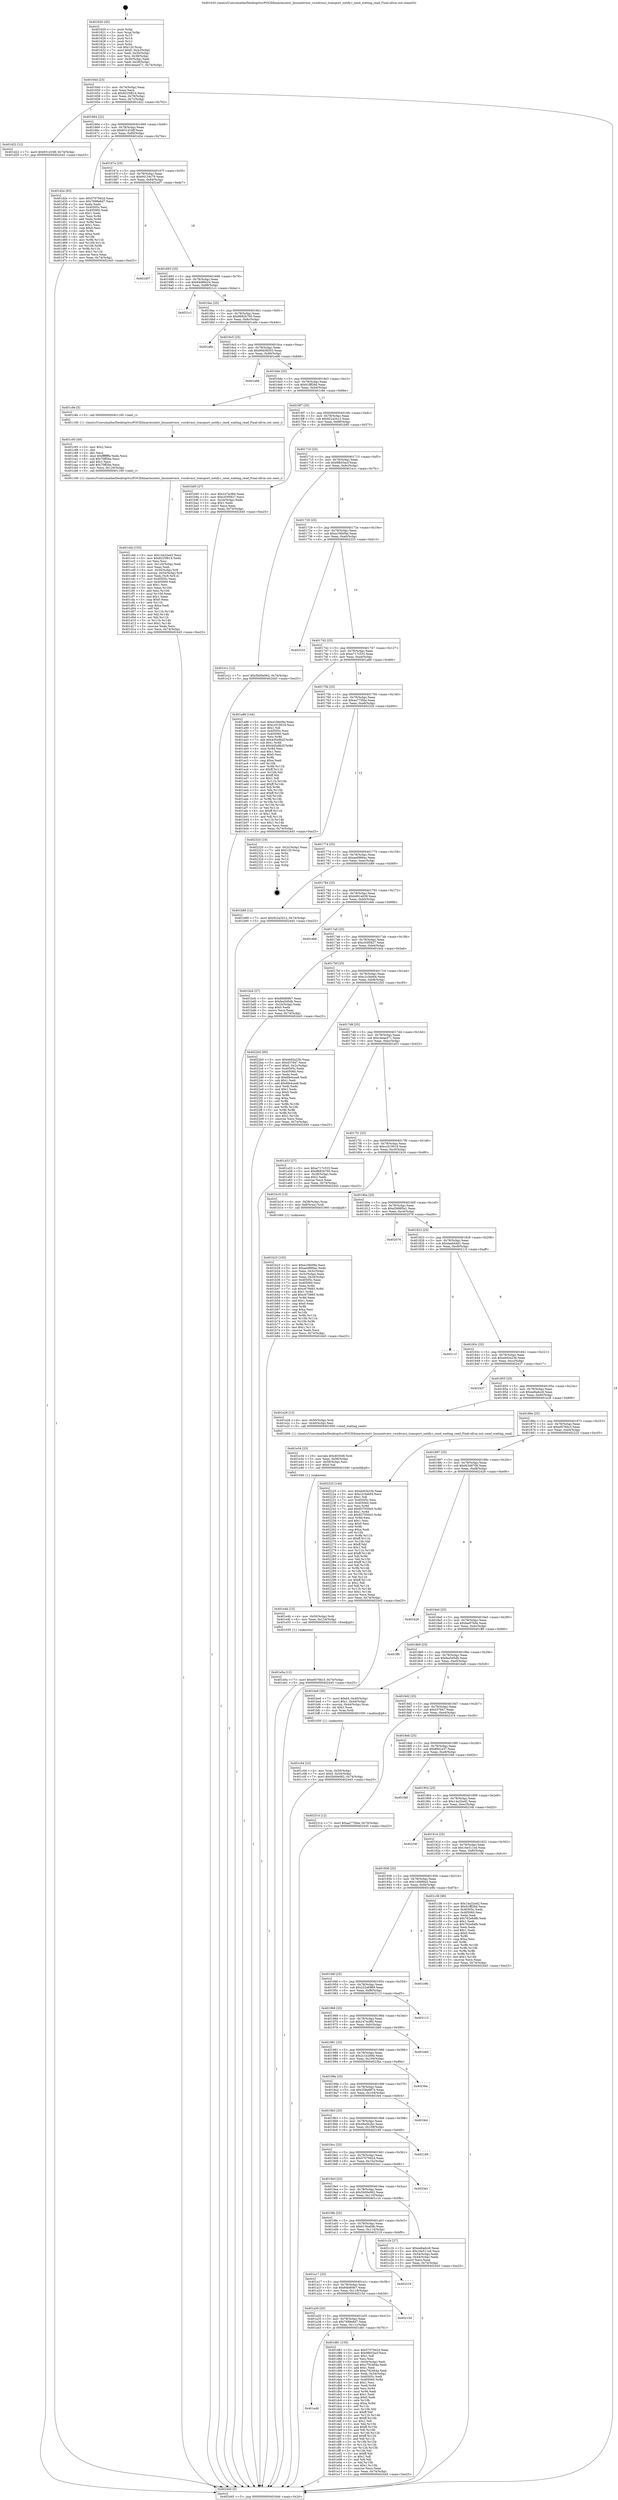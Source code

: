 digraph "0x401620" {
  label = "0x401620 (/mnt/c/Users/mathe/Desktop/tcc/POCII/binaries/extr_linuxnetvmw_vsockvmci_transport_notify.c_send_waiting_read_Final-ollvm.out::main(0))"
  labelloc = "t"
  node[shape=record]

  Entry [label="",width=0.3,height=0.3,shape=circle,fillcolor=black,style=filled]
  "0x40164d" [label="{
     0x40164d [23]\l
     | [instrs]\l
     &nbsp;&nbsp;0x40164d \<+3\>: mov -0x74(%rbp),%eax\l
     &nbsp;&nbsp;0x401650 \<+2\>: mov %eax,%ecx\l
     &nbsp;&nbsp;0x401652 \<+6\>: sub $0x8225f614,%ecx\l
     &nbsp;&nbsp;0x401658 \<+3\>: mov %eax,-0x78(%rbp)\l
     &nbsp;&nbsp;0x40165b \<+3\>: mov %ecx,-0x7c(%rbp)\l
     &nbsp;&nbsp;0x40165e \<+6\>: je 0000000000401d22 \<main+0x702\>\l
  }"]
  "0x401d22" [label="{
     0x401d22 [12]\l
     | [instrs]\l
     &nbsp;&nbsp;0x401d22 \<+7\>: movl $0x831d1fdf,-0x74(%rbp)\l
     &nbsp;&nbsp;0x401d29 \<+5\>: jmp 0000000000402445 \<main+0xe25\>\l
  }"]
  "0x401664" [label="{
     0x401664 [22]\l
     | [instrs]\l
     &nbsp;&nbsp;0x401664 \<+5\>: jmp 0000000000401669 \<main+0x49\>\l
     &nbsp;&nbsp;0x401669 \<+3\>: mov -0x78(%rbp),%eax\l
     &nbsp;&nbsp;0x40166c \<+5\>: sub $0x831d1fdf,%eax\l
     &nbsp;&nbsp;0x401671 \<+3\>: mov %eax,-0x80(%rbp)\l
     &nbsp;&nbsp;0x401674 \<+6\>: je 0000000000401d2e \<main+0x70e\>\l
  }"]
  Exit [label="",width=0.3,height=0.3,shape=circle,fillcolor=black,style=filled,peripheries=2]
  "0x401d2e" [label="{
     0x401d2e [83]\l
     | [instrs]\l
     &nbsp;&nbsp;0x401d2e \<+5\>: mov $0x5707942d,%eax\l
     &nbsp;&nbsp;0x401d33 \<+5\>: mov $0x7698e6d7,%ecx\l
     &nbsp;&nbsp;0x401d38 \<+2\>: xor %edx,%edx\l
     &nbsp;&nbsp;0x401d3a \<+7\>: mov 0x40505c,%esi\l
     &nbsp;&nbsp;0x401d41 \<+7\>: mov 0x405060,%edi\l
     &nbsp;&nbsp;0x401d48 \<+3\>: sub $0x1,%edx\l
     &nbsp;&nbsp;0x401d4b \<+3\>: mov %esi,%r8d\l
     &nbsp;&nbsp;0x401d4e \<+3\>: add %edx,%r8d\l
     &nbsp;&nbsp;0x401d51 \<+4\>: imul %r8d,%esi\l
     &nbsp;&nbsp;0x401d55 \<+3\>: and $0x1,%esi\l
     &nbsp;&nbsp;0x401d58 \<+3\>: cmp $0x0,%esi\l
     &nbsp;&nbsp;0x401d5b \<+4\>: sete %r9b\l
     &nbsp;&nbsp;0x401d5f \<+3\>: cmp $0xa,%edi\l
     &nbsp;&nbsp;0x401d62 \<+4\>: setl %r10b\l
     &nbsp;&nbsp;0x401d66 \<+3\>: mov %r9b,%r11b\l
     &nbsp;&nbsp;0x401d69 \<+3\>: and %r10b,%r11b\l
     &nbsp;&nbsp;0x401d6c \<+3\>: xor %r10b,%r9b\l
     &nbsp;&nbsp;0x401d6f \<+3\>: or %r9b,%r11b\l
     &nbsp;&nbsp;0x401d72 \<+4\>: test $0x1,%r11b\l
     &nbsp;&nbsp;0x401d76 \<+3\>: cmovne %ecx,%eax\l
     &nbsp;&nbsp;0x401d79 \<+3\>: mov %eax,-0x74(%rbp)\l
     &nbsp;&nbsp;0x401d7c \<+5\>: jmp 0000000000402445 \<main+0xe25\>\l
  }"]
  "0x40167a" [label="{
     0x40167a [25]\l
     | [instrs]\l
     &nbsp;&nbsp;0x40167a \<+5\>: jmp 000000000040167f \<main+0x5f\>\l
     &nbsp;&nbsp;0x40167f \<+3\>: mov -0x78(%rbp),%eax\l
     &nbsp;&nbsp;0x401682 \<+5\>: sub $0x84134c79,%eax\l
     &nbsp;&nbsp;0x401687 \<+6\>: mov %eax,-0x84(%rbp)\l
     &nbsp;&nbsp;0x40168d \<+6\>: je 0000000000402407 \<main+0xde7\>\l
  }"]
  "0x401e5a" [label="{
     0x401e5a [12]\l
     | [instrs]\l
     &nbsp;&nbsp;0x401e5a \<+7\>: movl $0xef476bc3,-0x74(%rbp)\l
     &nbsp;&nbsp;0x401e61 \<+5\>: jmp 0000000000402445 \<main+0xe25\>\l
  }"]
  "0x402407" [label="{
     0x402407\l
  }", style=dashed]
  "0x401693" [label="{
     0x401693 [25]\l
     | [instrs]\l
     &nbsp;&nbsp;0x401693 \<+5\>: jmp 0000000000401698 \<main+0x78\>\l
     &nbsp;&nbsp;0x401698 \<+3\>: mov -0x78(%rbp),%eax\l
     &nbsp;&nbsp;0x40169b \<+5\>: sub $0x84d89e24,%eax\l
     &nbsp;&nbsp;0x4016a0 \<+6\>: mov %eax,-0x88(%rbp)\l
     &nbsp;&nbsp;0x4016a6 \<+6\>: je 00000000004021c1 \<main+0xba1\>\l
  }"]
  "0x401e4b" [label="{
     0x401e4b [15]\l
     | [instrs]\l
     &nbsp;&nbsp;0x401e4b \<+4\>: mov -0x50(%rbp),%rdi\l
     &nbsp;&nbsp;0x401e4f \<+6\>: mov %eax,-0x124(%rbp)\l
     &nbsp;&nbsp;0x401e55 \<+5\>: call 0000000000401030 \<free@plt\>\l
     | [calls]\l
     &nbsp;&nbsp;0x401030 \{1\} (unknown)\l
  }"]
  "0x4021c1" [label="{
     0x4021c1\l
  }", style=dashed]
  "0x4016ac" [label="{
     0x4016ac [25]\l
     | [instrs]\l
     &nbsp;&nbsp;0x4016ac \<+5\>: jmp 00000000004016b1 \<main+0x91\>\l
     &nbsp;&nbsp;0x4016b1 \<+3\>: mov -0x78(%rbp),%eax\l
     &nbsp;&nbsp;0x4016b4 \<+5\>: sub $0x8682b760,%eax\l
     &nbsp;&nbsp;0x4016b9 \<+6\>: mov %eax,-0x8c(%rbp)\l
     &nbsp;&nbsp;0x4016bf \<+6\>: je 0000000000401a6e \<main+0x44e\>\l
  }"]
  "0x401e34" [label="{
     0x401e34 [23]\l
     | [instrs]\l
     &nbsp;&nbsp;0x401e34 \<+10\>: movabs $0x4030d6,%rdi\l
     &nbsp;&nbsp;0x401e3e \<+3\>: mov %eax,-0x58(%rbp)\l
     &nbsp;&nbsp;0x401e41 \<+3\>: mov -0x58(%rbp),%esi\l
     &nbsp;&nbsp;0x401e44 \<+2\>: mov $0x0,%al\l
     &nbsp;&nbsp;0x401e46 \<+5\>: call 0000000000401040 \<printf@plt\>\l
     | [calls]\l
     &nbsp;&nbsp;0x401040 \{1\} (unknown)\l
  }"]
  "0x401a6e" [label="{
     0x401a6e\l
  }", style=dashed]
  "0x4016c5" [label="{
     0x4016c5 [25]\l
     | [instrs]\l
     &nbsp;&nbsp;0x4016c5 \<+5\>: jmp 00000000004016ca \<main+0xaa\>\l
     &nbsp;&nbsp;0x4016ca \<+3\>: mov -0x78(%rbp),%eax\l
     &nbsp;&nbsp;0x4016cd \<+5\>: sub $0x90d38503,%eax\l
     &nbsp;&nbsp;0x4016d2 \<+6\>: mov %eax,-0x90(%rbp)\l
     &nbsp;&nbsp;0x4016d8 \<+6\>: je 0000000000401e66 \<main+0x846\>\l
  }"]
  "0x401a49" [label="{
     0x401a49\l
  }", style=dashed]
  "0x401e66" [label="{
     0x401e66\l
  }", style=dashed]
  "0x4016de" [label="{
     0x4016de [25]\l
     | [instrs]\l
     &nbsp;&nbsp;0x4016de \<+5\>: jmp 00000000004016e3 \<main+0xc3\>\l
     &nbsp;&nbsp;0x4016e3 \<+3\>: mov -0x78(%rbp),%eax\l
     &nbsp;&nbsp;0x4016e6 \<+5\>: sub $0x91fff28d,%eax\l
     &nbsp;&nbsp;0x4016eb \<+6\>: mov %eax,-0x94(%rbp)\l
     &nbsp;&nbsp;0x4016f1 \<+6\>: je 0000000000401c8e \<main+0x66e\>\l
  }"]
  "0x401d81" [label="{
     0x401d81 [155]\l
     | [instrs]\l
     &nbsp;&nbsp;0x401d81 \<+5\>: mov $0x5707942d,%eax\l
     &nbsp;&nbsp;0x401d86 \<+5\>: mov $0x9fb03acf,%ecx\l
     &nbsp;&nbsp;0x401d8b \<+2\>: mov $0x1,%dl\l
     &nbsp;&nbsp;0x401d8d \<+2\>: xor %esi,%esi\l
     &nbsp;&nbsp;0x401d8f \<+3\>: mov -0x54(%rbp),%edi\l
     &nbsp;&nbsp;0x401d92 \<+6\>: sub $0xc792464a,%edi\l
     &nbsp;&nbsp;0x401d98 \<+3\>: add $0x1,%edi\l
     &nbsp;&nbsp;0x401d9b \<+6\>: add $0xc792464a,%edi\l
     &nbsp;&nbsp;0x401da1 \<+3\>: mov %edi,-0x54(%rbp)\l
     &nbsp;&nbsp;0x401da4 \<+7\>: mov 0x40505c,%edi\l
     &nbsp;&nbsp;0x401dab \<+8\>: mov 0x405060,%r8d\l
     &nbsp;&nbsp;0x401db3 \<+3\>: sub $0x1,%esi\l
     &nbsp;&nbsp;0x401db6 \<+3\>: mov %edi,%r9d\l
     &nbsp;&nbsp;0x401db9 \<+3\>: add %esi,%r9d\l
     &nbsp;&nbsp;0x401dbc \<+4\>: imul %r9d,%edi\l
     &nbsp;&nbsp;0x401dc0 \<+3\>: and $0x1,%edi\l
     &nbsp;&nbsp;0x401dc3 \<+3\>: cmp $0x0,%edi\l
     &nbsp;&nbsp;0x401dc6 \<+4\>: sete %r10b\l
     &nbsp;&nbsp;0x401dca \<+4\>: cmp $0xa,%r8d\l
     &nbsp;&nbsp;0x401dce \<+4\>: setl %r11b\l
     &nbsp;&nbsp;0x401dd2 \<+3\>: mov %r10b,%bl\l
     &nbsp;&nbsp;0x401dd5 \<+3\>: xor $0xff,%bl\l
     &nbsp;&nbsp;0x401dd8 \<+3\>: mov %r11b,%r14b\l
     &nbsp;&nbsp;0x401ddb \<+4\>: xor $0xff,%r14b\l
     &nbsp;&nbsp;0x401ddf \<+3\>: xor $0x1,%dl\l
     &nbsp;&nbsp;0x401de2 \<+3\>: mov %bl,%r15b\l
     &nbsp;&nbsp;0x401de5 \<+4\>: and $0xff,%r15b\l
     &nbsp;&nbsp;0x401de9 \<+3\>: and %dl,%r10b\l
     &nbsp;&nbsp;0x401dec \<+3\>: mov %r14b,%r12b\l
     &nbsp;&nbsp;0x401def \<+4\>: and $0xff,%r12b\l
     &nbsp;&nbsp;0x401df3 \<+3\>: and %dl,%r11b\l
     &nbsp;&nbsp;0x401df6 \<+3\>: or %r10b,%r15b\l
     &nbsp;&nbsp;0x401df9 \<+3\>: or %r11b,%r12b\l
     &nbsp;&nbsp;0x401dfc \<+3\>: xor %r12b,%r15b\l
     &nbsp;&nbsp;0x401dff \<+3\>: or %r14b,%bl\l
     &nbsp;&nbsp;0x401e02 \<+3\>: xor $0xff,%bl\l
     &nbsp;&nbsp;0x401e05 \<+3\>: or $0x1,%dl\l
     &nbsp;&nbsp;0x401e08 \<+2\>: and %dl,%bl\l
     &nbsp;&nbsp;0x401e0a \<+3\>: or %bl,%r15b\l
     &nbsp;&nbsp;0x401e0d \<+4\>: test $0x1,%r15b\l
     &nbsp;&nbsp;0x401e11 \<+3\>: cmovne %ecx,%eax\l
     &nbsp;&nbsp;0x401e14 \<+3\>: mov %eax,-0x74(%rbp)\l
     &nbsp;&nbsp;0x401e17 \<+5\>: jmp 0000000000402445 \<main+0xe25\>\l
  }"]
  "0x401c8e" [label="{
     0x401c8e [5]\l
     | [instrs]\l
     &nbsp;&nbsp;0x401c8e \<+5\>: call 0000000000401160 \<next_i\>\l
     | [calls]\l
     &nbsp;&nbsp;0x401160 \{1\} (/mnt/c/Users/mathe/Desktop/tcc/POCII/binaries/extr_linuxnetvmw_vsockvmci_transport_notify.c_send_waiting_read_Final-ollvm.out::next_i)\l
  }"]
  "0x4016f7" [label="{
     0x4016f7 [25]\l
     | [instrs]\l
     &nbsp;&nbsp;0x4016f7 \<+5\>: jmp 00000000004016fc \<main+0xdc\>\l
     &nbsp;&nbsp;0x4016fc \<+3\>: mov -0x78(%rbp),%eax\l
     &nbsp;&nbsp;0x4016ff \<+5\>: sub $0x922a3412,%eax\l
     &nbsp;&nbsp;0x401704 \<+6\>: mov %eax,-0x98(%rbp)\l
     &nbsp;&nbsp;0x40170a \<+6\>: je 0000000000401b95 \<main+0x575\>\l
  }"]
  "0x401a30" [label="{
     0x401a30 [25]\l
     | [instrs]\l
     &nbsp;&nbsp;0x401a30 \<+5\>: jmp 0000000000401a35 \<main+0x415\>\l
     &nbsp;&nbsp;0x401a35 \<+3\>: mov -0x78(%rbp),%eax\l
     &nbsp;&nbsp;0x401a38 \<+5\>: sub $0x7698e6d7,%eax\l
     &nbsp;&nbsp;0x401a3d \<+6\>: mov %eax,-0x11c(%rbp)\l
     &nbsp;&nbsp;0x401a43 \<+6\>: je 0000000000401d81 \<main+0x761\>\l
  }"]
  "0x401b95" [label="{
     0x401b95 [27]\l
     | [instrs]\l
     &nbsp;&nbsp;0x401b95 \<+5\>: mov $0x247ecf60,%eax\l
     &nbsp;&nbsp;0x401b9a \<+5\>: mov $0xc03f5827,%ecx\l
     &nbsp;&nbsp;0x401b9f \<+3\>: mov -0x24(%rbp),%edx\l
     &nbsp;&nbsp;0x401ba2 \<+3\>: cmp $0x1,%edx\l
     &nbsp;&nbsp;0x401ba5 \<+3\>: cmovl %ecx,%eax\l
     &nbsp;&nbsp;0x401ba8 \<+3\>: mov %eax,-0x74(%rbp)\l
     &nbsp;&nbsp;0x401bab \<+5\>: jmp 0000000000402445 \<main+0xe25\>\l
  }"]
  "0x401710" [label="{
     0x401710 [25]\l
     | [instrs]\l
     &nbsp;&nbsp;0x401710 \<+5\>: jmp 0000000000401715 \<main+0xf5\>\l
     &nbsp;&nbsp;0x401715 \<+3\>: mov -0x78(%rbp),%eax\l
     &nbsp;&nbsp;0x401718 \<+5\>: sub $0x9fb03acf,%eax\l
     &nbsp;&nbsp;0x40171d \<+6\>: mov %eax,-0x9c(%rbp)\l
     &nbsp;&nbsp;0x401723 \<+6\>: je 0000000000401e1c \<main+0x7fc\>\l
  }"]
  "0x40215d" [label="{
     0x40215d\l
  }", style=dashed]
  "0x401e1c" [label="{
     0x401e1c [12]\l
     | [instrs]\l
     &nbsp;&nbsp;0x401e1c \<+7\>: movl $0x5b00e062,-0x74(%rbp)\l
     &nbsp;&nbsp;0x401e23 \<+5\>: jmp 0000000000402445 \<main+0xe25\>\l
  }"]
  "0x401729" [label="{
     0x401729 [25]\l
     | [instrs]\l
     &nbsp;&nbsp;0x401729 \<+5\>: jmp 000000000040172e \<main+0x10e\>\l
     &nbsp;&nbsp;0x40172e \<+3\>: mov -0x78(%rbp),%eax\l
     &nbsp;&nbsp;0x401731 \<+5\>: sub $0xa1f4b09a,%eax\l
     &nbsp;&nbsp;0x401736 \<+6\>: mov %eax,-0xa0(%rbp)\l
     &nbsp;&nbsp;0x40173c \<+6\>: je 0000000000402333 \<main+0xd13\>\l
  }"]
  "0x401a17" [label="{
     0x401a17 [25]\l
     | [instrs]\l
     &nbsp;&nbsp;0x401a17 \<+5\>: jmp 0000000000401a1c \<main+0x3fc\>\l
     &nbsp;&nbsp;0x401a1c \<+3\>: mov -0x78(%rbp),%eax\l
     &nbsp;&nbsp;0x401a1f \<+5\>: sub $0x66b80fe7,%eax\l
     &nbsp;&nbsp;0x401a24 \<+6\>: mov %eax,-0x118(%rbp)\l
     &nbsp;&nbsp;0x401a2a \<+6\>: je 000000000040215d \<main+0xb3d\>\l
  }"]
  "0x402333" [label="{
     0x402333\l
  }", style=dashed]
  "0x401742" [label="{
     0x401742 [25]\l
     | [instrs]\l
     &nbsp;&nbsp;0x401742 \<+5\>: jmp 0000000000401747 \<main+0x127\>\l
     &nbsp;&nbsp;0x401747 \<+3\>: mov -0x78(%rbp),%eax\l
     &nbsp;&nbsp;0x40174a \<+5\>: sub $0xa717c533,%eax\l
     &nbsp;&nbsp;0x40174f \<+6\>: mov %eax,-0xa4(%rbp)\l
     &nbsp;&nbsp;0x401755 \<+6\>: je 0000000000401a86 \<main+0x466\>\l
  }"]
  "0x402219" [label="{
     0x402219\l
  }", style=dashed]
  "0x401a86" [label="{
     0x401a86 [144]\l
     | [instrs]\l
     &nbsp;&nbsp;0x401a86 \<+5\>: mov $0xa1f4b09a,%eax\l
     &nbsp;&nbsp;0x401a8b \<+5\>: mov $0xcc019019,%ecx\l
     &nbsp;&nbsp;0x401a90 \<+2\>: mov $0x1,%dl\l
     &nbsp;&nbsp;0x401a92 \<+7\>: mov 0x40505c,%esi\l
     &nbsp;&nbsp;0x401a99 \<+7\>: mov 0x405060,%edi\l
     &nbsp;&nbsp;0x401aa0 \<+3\>: mov %esi,%r8d\l
     &nbsp;&nbsp;0x401aa3 \<+7\>: add $0x4d5a9b2f,%r8d\l
     &nbsp;&nbsp;0x401aaa \<+4\>: sub $0x1,%r8d\l
     &nbsp;&nbsp;0x401aae \<+7\>: sub $0x4d5a9b2f,%r8d\l
     &nbsp;&nbsp;0x401ab5 \<+4\>: imul %r8d,%esi\l
     &nbsp;&nbsp;0x401ab9 \<+3\>: and $0x1,%esi\l
     &nbsp;&nbsp;0x401abc \<+3\>: cmp $0x0,%esi\l
     &nbsp;&nbsp;0x401abf \<+4\>: sete %r9b\l
     &nbsp;&nbsp;0x401ac3 \<+3\>: cmp $0xa,%edi\l
     &nbsp;&nbsp;0x401ac6 \<+4\>: setl %r10b\l
     &nbsp;&nbsp;0x401aca \<+3\>: mov %r9b,%r11b\l
     &nbsp;&nbsp;0x401acd \<+4\>: xor $0xff,%r11b\l
     &nbsp;&nbsp;0x401ad1 \<+3\>: mov %r10b,%bl\l
     &nbsp;&nbsp;0x401ad4 \<+3\>: xor $0xff,%bl\l
     &nbsp;&nbsp;0x401ad7 \<+3\>: xor $0x1,%dl\l
     &nbsp;&nbsp;0x401ada \<+3\>: mov %r11b,%r14b\l
     &nbsp;&nbsp;0x401add \<+4\>: and $0xff,%r14b\l
     &nbsp;&nbsp;0x401ae1 \<+3\>: and %dl,%r9b\l
     &nbsp;&nbsp;0x401ae4 \<+3\>: mov %bl,%r15b\l
     &nbsp;&nbsp;0x401ae7 \<+4\>: and $0xff,%r15b\l
     &nbsp;&nbsp;0x401aeb \<+3\>: and %dl,%r10b\l
     &nbsp;&nbsp;0x401aee \<+3\>: or %r9b,%r14b\l
     &nbsp;&nbsp;0x401af1 \<+3\>: or %r10b,%r15b\l
     &nbsp;&nbsp;0x401af4 \<+3\>: xor %r15b,%r14b\l
     &nbsp;&nbsp;0x401af7 \<+3\>: or %bl,%r11b\l
     &nbsp;&nbsp;0x401afa \<+4\>: xor $0xff,%r11b\l
     &nbsp;&nbsp;0x401afe \<+3\>: or $0x1,%dl\l
     &nbsp;&nbsp;0x401b01 \<+3\>: and %dl,%r11b\l
     &nbsp;&nbsp;0x401b04 \<+3\>: or %r11b,%r14b\l
     &nbsp;&nbsp;0x401b07 \<+4\>: test $0x1,%r14b\l
     &nbsp;&nbsp;0x401b0b \<+3\>: cmovne %ecx,%eax\l
     &nbsp;&nbsp;0x401b0e \<+3\>: mov %eax,-0x74(%rbp)\l
     &nbsp;&nbsp;0x401b11 \<+5\>: jmp 0000000000402445 \<main+0xe25\>\l
  }"]
  "0x40175b" [label="{
     0x40175b [25]\l
     | [instrs]\l
     &nbsp;&nbsp;0x40175b \<+5\>: jmp 0000000000401760 \<main+0x140\>\l
     &nbsp;&nbsp;0x401760 \<+3\>: mov -0x78(%rbp),%eax\l
     &nbsp;&nbsp;0x401763 \<+5\>: sub $0xaa775fda,%eax\l
     &nbsp;&nbsp;0x401768 \<+6\>: mov %eax,-0xa8(%rbp)\l
     &nbsp;&nbsp;0x40176e \<+6\>: je 0000000000402320 \<main+0xd00\>\l
  }"]
  "0x401cbb" [label="{
     0x401cbb [103]\l
     | [instrs]\l
     &nbsp;&nbsp;0x401cbb \<+5\>: mov $0x14a32ed2,%ecx\l
     &nbsp;&nbsp;0x401cc0 \<+5\>: mov $0x8225f614,%edx\l
     &nbsp;&nbsp;0x401cc5 \<+2\>: xor %esi,%esi\l
     &nbsp;&nbsp;0x401cc7 \<+6\>: mov -0x120(%rbp),%edi\l
     &nbsp;&nbsp;0x401ccd \<+3\>: imul %eax,%edi\l
     &nbsp;&nbsp;0x401cd0 \<+4\>: mov -0x50(%rbp),%r8\l
     &nbsp;&nbsp;0x401cd4 \<+4\>: movslq -0x54(%rbp),%r9\l
     &nbsp;&nbsp;0x401cd8 \<+4\>: mov %edi,(%r8,%r9,4)\l
     &nbsp;&nbsp;0x401cdc \<+7\>: mov 0x40505c,%eax\l
     &nbsp;&nbsp;0x401ce3 \<+7\>: mov 0x405060,%edi\l
     &nbsp;&nbsp;0x401cea \<+3\>: sub $0x1,%esi\l
     &nbsp;&nbsp;0x401ced \<+3\>: mov %eax,%r10d\l
     &nbsp;&nbsp;0x401cf0 \<+3\>: add %esi,%r10d\l
     &nbsp;&nbsp;0x401cf3 \<+4\>: imul %r10d,%eax\l
     &nbsp;&nbsp;0x401cf7 \<+3\>: and $0x1,%eax\l
     &nbsp;&nbsp;0x401cfa \<+3\>: cmp $0x0,%eax\l
     &nbsp;&nbsp;0x401cfd \<+4\>: sete %r11b\l
     &nbsp;&nbsp;0x401d01 \<+3\>: cmp $0xa,%edi\l
     &nbsp;&nbsp;0x401d04 \<+3\>: setl %bl\l
     &nbsp;&nbsp;0x401d07 \<+3\>: mov %r11b,%r14b\l
     &nbsp;&nbsp;0x401d0a \<+3\>: and %bl,%r14b\l
     &nbsp;&nbsp;0x401d0d \<+3\>: xor %bl,%r11b\l
     &nbsp;&nbsp;0x401d10 \<+3\>: or %r11b,%r14b\l
     &nbsp;&nbsp;0x401d13 \<+4\>: test $0x1,%r14b\l
     &nbsp;&nbsp;0x401d17 \<+3\>: cmovne %edx,%ecx\l
     &nbsp;&nbsp;0x401d1a \<+3\>: mov %ecx,-0x74(%rbp)\l
     &nbsp;&nbsp;0x401d1d \<+5\>: jmp 0000000000402445 \<main+0xe25\>\l
  }"]
  "0x402320" [label="{
     0x402320 [19]\l
     | [instrs]\l
     &nbsp;&nbsp;0x402320 \<+3\>: mov -0x2c(%rbp),%eax\l
     &nbsp;&nbsp;0x402323 \<+7\>: add $0x120,%rsp\l
     &nbsp;&nbsp;0x40232a \<+1\>: pop %rbx\l
     &nbsp;&nbsp;0x40232b \<+2\>: pop %r12\l
     &nbsp;&nbsp;0x40232d \<+2\>: pop %r14\l
     &nbsp;&nbsp;0x40232f \<+2\>: pop %r15\l
     &nbsp;&nbsp;0x402331 \<+1\>: pop %rbp\l
     &nbsp;&nbsp;0x402332 \<+1\>: ret\l
  }"]
  "0x401774" [label="{
     0x401774 [25]\l
     | [instrs]\l
     &nbsp;&nbsp;0x401774 \<+5\>: jmp 0000000000401779 \<main+0x159\>\l
     &nbsp;&nbsp;0x401779 \<+3\>: mov -0x78(%rbp),%eax\l
     &nbsp;&nbsp;0x40177c \<+5\>: sub $0xaed966ac,%eax\l
     &nbsp;&nbsp;0x401781 \<+6\>: mov %eax,-0xac(%rbp)\l
     &nbsp;&nbsp;0x401787 \<+6\>: je 0000000000401b89 \<main+0x569\>\l
  }"]
  "0x401c93" [label="{
     0x401c93 [40]\l
     | [instrs]\l
     &nbsp;&nbsp;0x401c93 \<+5\>: mov $0x2,%ecx\l
     &nbsp;&nbsp;0x401c98 \<+1\>: cltd\l
     &nbsp;&nbsp;0x401c99 \<+2\>: idiv %ecx\l
     &nbsp;&nbsp;0x401c9b \<+6\>: imul $0xfffffffe,%edx,%ecx\l
     &nbsp;&nbsp;0x401ca1 \<+6\>: sub $0x70ff2be,%ecx\l
     &nbsp;&nbsp;0x401ca7 \<+3\>: add $0x1,%ecx\l
     &nbsp;&nbsp;0x401caa \<+6\>: add $0x70ff2be,%ecx\l
     &nbsp;&nbsp;0x401cb0 \<+6\>: mov %ecx,-0x120(%rbp)\l
     &nbsp;&nbsp;0x401cb6 \<+5\>: call 0000000000401160 \<next_i\>\l
     | [calls]\l
     &nbsp;&nbsp;0x401160 \{1\} (/mnt/c/Users/mathe/Desktop/tcc/POCII/binaries/extr_linuxnetvmw_vsockvmci_transport_notify.c_send_waiting_read_Final-ollvm.out::next_i)\l
  }"]
  "0x401b89" [label="{
     0x401b89 [12]\l
     | [instrs]\l
     &nbsp;&nbsp;0x401b89 \<+7\>: movl $0x922a3412,-0x74(%rbp)\l
     &nbsp;&nbsp;0x401b90 \<+5\>: jmp 0000000000402445 \<main+0xe25\>\l
  }"]
  "0x40178d" [label="{
     0x40178d [25]\l
     | [instrs]\l
     &nbsp;&nbsp;0x40178d \<+5\>: jmp 0000000000401792 \<main+0x172\>\l
     &nbsp;&nbsp;0x401792 \<+3\>: mov -0x78(%rbp),%eax\l
     &nbsp;&nbsp;0x401795 \<+5\>: sub $0xb681e639,%eax\l
     &nbsp;&nbsp;0x40179a \<+6\>: mov %eax,-0xb0(%rbp)\l
     &nbsp;&nbsp;0x4017a0 \<+6\>: je 0000000000401eb6 \<main+0x896\>\l
  }"]
  "0x4019fe" [label="{
     0x4019fe [25]\l
     | [instrs]\l
     &nbsp;&nbsp;0x4019fe \<+5\>: jmp 0000000000401a03 \<main+0x3e3\>\l
     &nbsp;&nbsp;0x401a03 \<+3\>: mov -0x78(%rbp),%eax\l
     &nbsp;&nbsp;0x401a06 \<+5\>: sub $0x613ba0db,%eax\l
     &nbsp;&nbsp;0x401a0b \<+6\>: mov %eax,-0x114(%rbp)\l
     &nbsp;&nbsp;0x401a11 \<+6\>: je 0000000000402219 \<main+0xbf9\>\l
  }"]
  "0x401eb6" [label="{
     0x401eb6\l
  }", style=dashed]
  "0x4017a6" [label="{
     0x4017a6 [25]\l
     | [instrs]\l
     &nbsp;&nbsp;0x4017a6 \<+5\>: jmp 00000000004017ab \<main+0x18b\>\l
     &nbsp;&nbsp;0x4017ab \<+3\>: mov -0x78(%rbp),%eax\l
     &nbsp;&nbsp;0x4017ae \<+5\>: sub $0xc03f5827,%eax\l
     &nbsp;&nbsp;0x4017b3 \<+6\>: mov %eax,-0xb4(%rbp)\l
     &nbsp;&nbsp;0x4017b9 \<+6\>: je 0000000000401bcb \<main+0x5ab\>\l
  }"]
  "0x401c1b" [label="{
     0x401c1b [27]\l
     | [instrs]\l
     &nbsp;&nbsp;0x401c1b \<+5\>: mov $0xee8adcc6,%eax\l
     &nbsp;&nbsp;0x401c20 \<+5\>: mov $0x16e511ed,%ecx\l
     &nbsp;&nbsp;0x401c25 \<+3\>: mov -0x54(%rbp),%edx\l
     &nbsp;&nbsp;0x401c28 \<+3\>: cmp -0x44(%rbp),%edx\l
     &nbsp;&nbsp;0x401c2b \<+3\>: cmovl %ecx,%eax\l
     &nbsp;&nbsp;0x401c2e \<+3\>: mov %eax,-0x74(%rbp)\l
     &nbsp;&nbsp;0x401c31 \<+5\>: jmp 0000000000402445 \<main+0xe25\>\l
  }"]
  "0x401bcb" [label="{
     0x401bcb [27]\l
     | [instrs]\l
     &nbsp;&nbsp;0x401bcb \<+5\>: mov $0x66b80fe7,%eax\l
     &nbsp;&nbsp;0x401bd0 \<+5\>: mov $0xfea5d5db,%ecx\l
     &nbsp;&nbsp;0x401bd5 \<+3\>: mov -0x24(%rbp),%edx\l
     &nbsp;&nbsp;0x401bd8 \<+3\>: cmp $0x0,%edx\l
     &nbsp;&nbsp;0x401bdb \<+3\>: cmove %ecx,%eax\l
     &nbsp;&nbsp;0x401bde \<+3\>: mov %eax,-0x74(%rbp)\l
     &nbsp;&nbsp;0x401be1 \<+5\>: jmp 0000000000402445 \<main+0xe25\>\l
  }"]
  "0x4017bf" [label="{
     0x4017bf [25]\l
     | [instrs]\l
     &nbsp;&nbsp;0x4017bf \<+5\>: jmp 00000000004017c4 \<main+0x1a4\>\l
     &nbsp;&nbsp;0x4017c4 \<+3\>: mov -0x78(%rbp),%eax\l
     &nbsp;&nbsp;0x4017c7 \<+5\>: sub $0xc2c5eb64,%eax\l
     &nbsp;&nbsp;0x4017cc \<+6\>: mov %eax,-0xb8(%rbp)\l
     &nbsp;&nbsp;0x4017d2 \<+6\>: je 00000000004022b5 \<main+0xc95\>\l
  }"]
  "0x4019e5" [label="{
     0x4019e5 [25]\l
     | [instrs]\l
     &nbsp;&nbsp;0x4019e5 \<+5\>: jmp 00000000004019ea \<main+0x3ca\>\l
     &nbsp;&nbsp;0x4019ea \<+3\>: mov -0x78(%rbp),%eax\l
     &nbsp;&nbsp;0x4019ed \<+5\>: sub $0x5b00e062,%eax\l
     &nbsp;&nbsp;0x4019f2 \<+6\>: mov %eax,-0x110(%rbp)\l
     &nbsp;&nbsp;0x4019f8 \<+6\>: je 0000000000401c1b \<main+0x5fb\>\l
  }"]
  "0x4022b5" [label="{
     0x4022b5 [95]\l
     | [instrs]\l
     &nbsp;&nbsp;0x4022b5 \<+5\>: mov $0xeb93a23b,%eax\l
     &nbsp;&nbsp;0x4022ba \<+5\>: mov $0x437847,%ecx\l
     &nbsp;&nbsp;0x4022bf \<+7\>: movl $0x0,-0x2c(%rbp)\l
     &nbsp;&nbsp;0x4022c6 \<+7\>: mov 0x40505c,%edx\l
     &nbsp;&nbsp;0x4022cd \<+7\>: mov 0x405060,%esi\l
     &nbsp;&nbsp;0x4022d4 \<+2\>: mov %edx,%edi\l
     &nbsp;&nbsp;0x4022d6 \<+6\>: sub $0x6fe4cea8,%edi\l
     &nbsp;&nbsp;0x4022dc \<+3\>: sub $0x1,%edi\l
     &nbsp;&nbsp;0x4022df \<+6\>: add $0x6fe4cea8,%edi\l
     &nbsp;&nbsp;0x4022e5 \<+3\>: imul %edi,%edx\l
     &nbsp;&nbsp;0x4022e8 \<+3\>: and $0x1,%edx\l
     &nbsp;&nbsp;0x4022eb \<+3\>: cmp $0x0,%edx\l
     &nbsp;&nbsp;0x4022ee \<+4\>: sete %r8b\l
     &nbsp;&nbsp;0x4022f2 \<+3\>: cmp $0xa,%esi\l
     &nbsp;&nbsp;0x4022f5 \<+4\>: setl %r9b\l
     &nbsp;&nbsp;0x4022f9 \<+3\>: mov %r8b,%r10b\l
     &nbsp;&nbsp;0x4022fc \<+3\>: and %r9b,%r10b\l
     &nbsp;&nbsp;0x4022ff \<+3\>: xor %r9b,%r8b\l
     &nbsp;&nbsp;0x402302 \<+3\>: or %r8b,%r10b\l
     &nbsp;&nbsp;0x402305 \<+4\>: test $0x1,%r10b\l
     &nbsp;&nbsp;0x402309 \<+3\>: cmovne %ecx,%eax\l
     &nbsp;&nbsp;0x40230c \<+3\>: mov %eax,-0x74(%rbp)\l
     &nbsp;&nbsp;0x40230f \<+5\>: jmp 0000000000402445 \<main+0xe25\>\l
  }"]
  "0x4017d8" [label="{
     0x4017d8 [25]\l
     | [instrs]\l
     &nbsp;&nbsp;0x4017d8 \<+5\>: jmp 00000000004017dd \<main+0x1bd\>\l
     &nbsp;&nbsp;0x4017dd \<+3\>: mov -0x78(%rbp),%eax\l
     &nbsp;&nbsp;0x4017e0 \<+5\>: sub $0xc4eae471,%eax\l
     &nbsp;&nbsp;0x4017e5 \<+6\>: mov %eax,-0xbc(%rbp)\l
     &nbsp;&nbsp;0x4017eb \<+6\>: je 0000000000401a53 \<main+0x433\>\l
  }"]
  "0x4023a1" [label="{
     0x4023a1\l
  }", style=dashed]
  "0x401a53" [label="{
     0x401a53 [27]\l
     | [instrs]\l
     &nbsp;&nbsp;0x401a53 \<+5\>: mov $0xa717c533,%eax\l
     &nbsp;&nbsp;0x401a58 \<+5\>: mov $0x8682b760,%ecx\l
     &nbsp;&nbsp;0x401a5d \<+3\>: mov -0x28(%rbp),%edx\l
     &nbsp;&nbsp;0x401a60 \<+3\>: cmp $0x2,%edx\l
     &nbsp;&nbsp;0x401a63 \<+3\>: cmovne %ecx,%eax\l
     &nbsp;&nbsp;0x401a66 \<+3\>: mov %eax,-0x74(%rbp)\l
     &nbsp;&nbsp;0x401a69 \<+5\>: jmp 0000000000402445 \<main+0xe25\>\l
  }"]
  "0x4017f1" [label="{
     0x4017f1 [25]\l
     | [instrs]\l
     &nbsp;&nbsp;0x4017f1 \<+5\>: jmp 00000000004017f6 \<main+0x1d6\>\l
     &nbsp;&nbsp;0x4017f6 \<+3\>: mov -0x78(%rbp),%eax\l
     &nbsp;&nbsp;0x4017f9 \<+5\>: sub $0xcc019019,%eax\l
     &nbsp;&nbsp;0x4017fe \<+6\>: mov %eax,-0xc0(%rbp)\l
     &nbsp;&nbsp;0x401804 \<+6\>: je 0000000000401b16 \<main+0x4f6\>\l
  }"]
  "0x402445" [label="{
     0x402445 [5]\l
     | [instrs]\l
     &nbsp;&nbsp;0x402445 \<+5\>: jmp 000000000040164d \<main+0x2d\>\l
  }"]
  "0x401620" [label="{
     0x401620 [45]\l
     | [instrs]\l
     &nbsp;&nbsp;0x401620 \<+1\>: push %rbp\l
     &nbsp;&nbsp;0x401621 \<+3\>: mov %rsp,%rbp\l
     &nbsp;&nbsp;0x401624 \<+2\>: push %r15\l
     &nbsp;&nbsp;0x401626 \<+2\>: push %r14\l
     &nbsp;&nbsp;0x401628 \<+2\>: push %r12\l
     &nbsp;&nbsp;0x40162a \<+1\>: push %rbx\l
     &nbsp;&nbsp;0x40162b \<+7\>: sub $0x120,%rsp\l
     &nbsp;&nbsp;0x401632 \<+7\>: movl $0x0,-0x2c(%rbp)\l
     &nbsp;&nbsp;0x401639 \<+3\>: mov %edi,-0x30(%rbp)\l
     &nbsp;&nbsp;0x40163c \<+4\>: mov %rsi,-0x38(%rbp)\l
     &nbsp;&nbsp;0x401640 \<+3\>: mov -0x30(%rbp),%edi\l
     &nbsp;&nbsp;0x401643 \<+3\>: mov %edi,-0x28(%rbp)\l
     &nbsp;&nbsp;0x401646 \<+7\>: movl $0xc4eae471,-0x74(%rbp)\l
  }"]
  "0x4019cc" [label="{
     0x4019cc [25]\l
     | [instrs]\l
     &nbsp;&nbsp;0x4019cc \<+5\>: jmp 00000000004019d1 \<main+0x3b1\>\l
     &nbsp;&nbsp;0x4019d1 \<+3\>: mov -0x78(%rbp),%eax\l
     &nbsp;&nbsp;0x4019d4 \<+5\>: sub $0x5707942d,%eax\l
     &nbsp;&nbsp;0x4019d9 \<+6\>: mov %eax,-0x10c(%rbp)\l
     &nbsp;&nbsp;0x4019df \<+6\>: je 00000000004023a1 \<main+0xd81\>\l
  }"]
  "0x401b16" [label="{
     0x401b16 [13]\l
     | [instrs]\l
     &nbsp;&nbsp;0x401b16 \<+4\>: mov -0x38(%rbp),%rax\l
     &nbsp;&nbsp;0x401b1a \<+4\>: mov 0x8(%rax),%rdi\l
     &nbsp;&nbsp;0x401b1e \<+5\>: call 0000000000401060 \<atoi@plt\>\l
     | [calls]\l
     &nbsp;&nbsp;0x401060 \{1\} (unknown)\l
  }"]
  "0x40180a" [label="{
     0x40180a [25]\l
     | [instrs]\l
     &nbsp;&nbsp;0x40180a \<+5\>: jmp 000000000040180f \<main+0x1ef\>\l
     &nbsp;&nbsp;0x40180f \<+3\>: mov -0x78(%rbp),%eax\l
     &nbsp;&nbsp;0x401812 \<+5\>: sub $0xd36985a1,%eax\l
     &nbsp;&nbsp;0x401817 \<+6\>: mov %eax,-0xc4(%rbp)\l
     &nbsp;&nbsp;0x40181d \<+6\>: je 0000000000402076 \<main+0xa56\>\l
  }"]
  "0x401b23" [label="{
     0x401b23 [102]\l
     | [instrs]\l
     &nbsp;&nbsp;0x401b23 \<+5\>: mov $0xa1f4b09a,%ecx\l
     &nbsp;&nbsp;0x401b28 \<+5\>: mov $0xaed966ac,%edx\l
     &nbsp;&nbsp;0x401b2d \<+3\>: mov %eax,-0x3c(%rbp)\l
     &nbsp;&nbsp;0x401b30 \<+3\>: mov -0x3c(%rbp),%eax\l
     &nbsp;&nbsp;0x401b33 \<+3\>: mov %eax,-0x24(%rbp)\l
     &nbsp;&nbsp;0x401b36 \<+7\>: mov 0x40505c,%eax\l
     &nbsp;&nbsp;0x401b3d \<+7\>: mov 0x405060,%esi\l
     &nbsp;&nbsp;0x401b44 \<+3\>: mov %eax,%r8d\l
     &nbsp;&nbsp;0x401b47 \<+7\>: sub $0xc670665,%r8d\l
     &nbsp;&nbsp;0x401b4e \<+4\>: sub $0x1,%r8d\l
     &nbsp;&nbsp;0x401b52 \<+7\>: add $0xc670665,%r8d\l
     &nbsp;&nbsp;0x401b59 \<+4\>: imul %r8d,%eax\l
     &nbsp;&nbsp;0x401b5d \<+3\>: and $0x1,%eax\l
     &nbsp;&nbsp;0x401b60 \<+3\>: cmp $0x0,%eax\l
     &nbsp;&nbsp;0x401b63 \<+4\>: sete %r9b\l
     &nbsp;&nbsp;0x401b67 \<+3\>: cmp $0xa,%esi\l
     &nbsp;&nbsp;0x401b6a \<+4\>: setl %r10b\l
     &nbsp;&nbsp;0x401b6e \<+3\>: mov %r9b,%r11b\l
     &nbsp;&nbsp;0x401b71 \<+3\>: and %r10b,%r11b\l
     &nbsp;&nbsp;0x401b74 \<+3\>: xor %r10b,%r9b\l
     &nbsp;&nbsp;0x401b77 \<+3\>: or %r9b,%r11b\l
     &nbsp;&nbsp;0x401b7a \<+4\>: test $0x1,%r11b\l
     &nbsp;&nbsp;0x401b7e \<+3\>: cmovne %edx,%ecx\l
     &nbsp;&nbsp;0x401b81 \<+3\>: mov %ecx,-0x74(%rbp)\l
     &nbsp;&nbsp;0x401b84 \<+5\>: jmp 0000000000402445 \<main+0xe25\>\l
  }"]
  "0x402169" [label="{
     0x402169\l
  }", style=dashed]
  "0x402076" [label="{
     0x402076\l
  }", style=dashed]
  "0x401823" [label="{
     0x401823 [25]\l
     | [instrs]\l
     &nbsp;&nbsp;0x401823 \<+5\>: jmp 0000000000401828 \<main+0x208\>\l
     &nbsp;&nbsp;0x401828 \<+3\>: mov -0x78(%rbp),%eax\l
     &nbsp;&nbsp;0x40182b \<+5\>: sub $0xdaeb44d1,%eax\l
     &nbsp;&nbsp;0x401830 \<+6\>: mov %eax,-0xc8(%rbp)\l
     &nbsp;&nbsp;0x401836 \<+6\>: je 000000000040211f \<main+0xaff\>\l
  }"]
  "0x4019b3" [label="{
     0x4019b3 [25]\l
     | [instrs]\l
     &nbsp;&nbsp;0x4019b3 \<+5\>: jmp 00000000004019b8 \<main+0x398\>\l
     &nbsp;&nbsp;0x4019b8 \<+3\>: mov -0x78(%rbp),%eax\l
     &nbsp;&nbsp;0x4019bb \<+5\>: sub $0x49a5b2bc,%eax\l
     &nbsp;&nbsp;0x4019c0 \<+6\>: mov %eax,-0x108(%rbp)\l
     &nbsp;&nbsp;0x4019c6 \<+6\>: je 0000000000402169 \<main+0xb49\>\l
  }"]
  "0x40211f" [label="{
     0x40211f\l
  }", style=dashed]
  "0x40183c" [label="{
     0x40183c [25]\l
     | [instrs]\l
     &nbsp;&nbsp;0x40183c \<+5\>: jmp 0000000000401841 \<main+0x221\>\l
     &nbsp;&nbsp;0x401841 \<+3\>: mov -0x78(%rbp),%eax\l
     &nbsp;&nbsp;0x401844 \<+5\>: sub $0xeb93a23b,%eax\l
     &nbsp;&nbsp;0x401849 \<+6\>: mov %eax,-0xcc(%rbp)\l
     &nbsp;&nbsp;0x40184f \<+6\>: je 0000000000402437 \<main+0xe17\>\l
  }"]
  "0x401fe4" [label="{
     0x401fe4\l
  }", style=dashed]
  "0x402437" [label="{
     0x402437\l
  }", style=dashed]
  "0x401855" [label="{
     0x401855 [25]\l
     | [instrs]\l
     &nbsp;&nbsp;0x401855 \<+5\>: jmp 000000000040185a \<main+0x23a\>\l
     &nbsp;&nbsp;0x40185a \<+3\>: mov -0x78(%rbp),%eax\l
     &nbsp;&nbsp;0x40185d \<+5\>: sub $0xee8adcc6,%eax\l
     &nbsp;&nbsp;0x401862 \<+6\>: mov %eax,-0xd0(%rbp)\l
     &nbsp;&nbsp;0x401868 \<+6\>: je 0000000000401e28 \<main+0x808\>\l
  }"]
  "0x40199a" [label="{
     0x40199a [25]\l
     | [instrs]\l
     &nbsp;&nbsp;0x40199a \<+5\>: jmp 000000000040199f \<main+0x37f\>\l
     &nbsp;&nbsp;0x40199f \<+3\>: mov -0x78(%rbp),%eax\l
     &nbsp;&nbsp;0x4019a2 \<+5\>: sub $0x358a8874,%eax\l
     &nbsp;&nbsp;0x4019a7 \<+6\>: mov %eax,-0x104(%rbp)\l
     &nbsp;&nbsp;0x4019ad \<+6\>: je 0000000000401fe4 \<main+0x9c4\>\l
  }"]
  "0x401e28" [label="{
     0x401e28 [12]\l
     | [instrs]\l
     &nbsp;&nbsp;0x401e28 \<+4\>: mov -0x50(%rbp),%rdi\l
     &nbsp;&nbsp;0x401e2c \<+3\>: mov -0x40(%rbp),%esi\l
     &nbsp;&nbsp;0x401e2f \<+5\>: call 0000000000401600 \<send_waiting_read\>\l
     | [calls]\l
     &nbsp;&nbsp;0x401600 \{1\} (/mnt/c/Users/mathe/Desktop/tcc/POCII/binaries/extr_linuxnetvmw_vsockvmci_transport_notify.c_send_waiting_read_Final-ollvm.out::send_waiting_read)\l
  }"]
  "0x40186e" [label="{
     0x40186e [25]\l
     | [instrs]\l
     &nbsp;&nbsp;0x40186e \<+5\>: jmp 0000000000401873 \<main+0x253\>\l
     &nbsp;&nbsp;0x401873 \<+3\>: mov -0x78(%rbp),%eax\l
     &nbsp;&nbsp;0x401876 \<+5\>: sub $0xef476bc3,%eax\l
     &nbsp;&nbsp;0x40187b \<+6\>: mov %eax,-0xd4(%rbp)\l
     &nbsp;&nbsp;0x401881 \<+6\>: je 0000000000402225 \<main+0xc05\>\l
  }"]
  "0x4023ba" [label="{
     0x4023ba\l
  }", style=dashed]
  "0x402225" [label="{
     0x402225 [144]\l
     | [instrs]\l
     &nbsp;&nbsp;0x402225 \<+5\>: mov $0xeb93a23b,%eax\l
     &nbsp;&nbsp;0x40222a \<+5\>: mov $0xc2c5eb64,%ecx\l
     &nbsp;&nbsp;0x40222f \<+2\>: mov $0x1,%dl\l
     &nbsp;&nbsp;0x402231 \<+7\>: mov 0x40505c,%esi\l
     &nbsp;&nbsp;0x402238 \<+7\>: mov 0x405060,%edi\l
     &nbsp;&nbsp;0x40223f \<+3\>: mov %esi,%r8d\l
     &nbsp;&nbsp;0x402242 \<+7\>: add $0x837050e5,%r8d\l
     &nbsp;&nbsp;0x402249 \<+4\>: sub $0x1,%r8d\l
     &nbsp;&nbsp;0x40224d \<+7\>: sub $0x837050e5,%r8d\l
     &nbsp;&nbsp;0x402254 \<+4\>: imul %r8d,%esi\l
     &nbsp;&nbsp;0x402258 \<+3\>: and $0x1,%esi\l
     &nbsp;&nbsp;0x40225b \<+3\>: cmp $0x0,%esi\l
     &nbsp;&nbsp;0x40225e \<+4\>: sete %r9b\l
     &nbsp;&nbsp;0x402262 \<+3\>: cmp $0xa,%edi\l
     &nbsp;&nbsp;0x402265 \<+4\>: setl %r10b\l
     &nbsp;&nbsp;0x402269 \<+3\>: mov %r9b,%r11b\l
     &nbsp;&nbsp;0x40226c \<+4\>: xor $0xff,%r11b\l
     &nbsp;&nbsp;0x402270 \<+3\>: mov %r10b,%bl\l
     &nbsp;&nbsp;0x402273 \<+3\>: xor $0xff,%bl\l
     &nbsp;&nbsp;0x402276 \<+3\>: xor $0x1,%dl\l
     &nbsp;&nbsp;0x402279 \<+3\>: mov %r11b,%r14b\l
     &nbsp;&nbsp;0x40227c \<+4\>: and $0xff,%r14b\l
     &nbsp;&nbsp;0x402280 \<+3\>: and %dl,%r9b\l
     &nbsp;&nbsp;0x402283 \<+3\>: mov %bl,%r15b\l
     &nbsp;&nbsp;0x402286 \<+4\>: and $0xff,%r15b\l
     &nbsp;&nbsp;0x40228a \<+3\>: and %dl,%r10b\l
     &nbsp;&nbsp;0x40228d \<+3\>: or %r9b,%r14b\l
     &nbsp;&nbsp;0x402290 \<+3\>: or %r10b,%r15b\l
     &nbsp;&nbsp;0x402293 \<+3\>: xor %r15b,%r14b\l
     &nbsp;&nbsp;0x402296 \<+3\>: or %bl,%r11b\l
     &nbsp;&nbsp;0x402299 \<+4\>: xor $0xff,%r11b\l
     &nbsp;&nbsp;0x40229d \<+3\>: or $0x1,%dl\l
     &nbsp;&nbsp;0x4022a0 \<+3\>: and %dl,%r11b\l
     &nbsp;&nbsp;0x4022a3 \<+3\>: or %r11b,%r14b\l
     &nbsp;&nbsp;0x4022a6 \<+4\>: test $0x1,%r14b\l
     &nbsp;&nbsp;0x4022aa \<+3\>: cmovne %ecx,%eax\l
     &nbsp;&nbsp;0x4022ad \<+3\>: mov %eax,-0x74(%rbp)\l
     &nbsp;&nbsp;0x4022b0 \<+5\>: jmp 0000000000402445 \<main+0xe25\>\l
  }"]
  "0x401887" [label="{
     0x401887 [25]\l
     | [instrs]\l
     &nbsp;&nbsp;0x401887 \<+5\>: jmp 000000000040188c \<main+0x26c\>\l
     &nbsp;&nbsp;0x40188c \<+3\>: mov -0x78(%rbp),%eax\l
     &nbsp;&nbsp;0x40188f \<+5\>: sub $0xf4348708,%eax\l
     &nbsp;&nbsp;0x401894 \<+6\>: mov %eax,-0xd8(%rbp)\l
     &nbsp;&nbsp;0x40189a \<+6\>: je 0000000000402426 \<main+0xe06\>\l
  }"]
  "0x401981" [label="{
     0x401981 [25]\l
     | [instrs]\l
     &nbsp;&nbsp;0x401981 \<+5\>: jmp 0000000000401986 \<main+0x366\>\l
     &nbsp;&nbsp;0x401986 \<+3\>: mov -0x78(%rbp),%eax\l
     &nbsp;&nbsp;0x401989 \<+5\>: sub $0x2c1b269d,%eax\l
     &nbsp;&nbsp;0x40198e \<+6\>: mov %eax,-0x100(%rbp)\l
     &nbsp;&nbsp;0x401994 \<+6\>: je 00000000004023ba \<main+0xd9a\>\l
  }"]
  "0x402426" [label="{
     0x402426\l
  }", style=dashed]
  "0x4018a0" [label="{
     0x4018a0 [25]\l
     | [instrs]\l
     &nbsp;&nbsp;0x4018a0 \<+5\>: jmp 00000000004018a5 \<main+0x285\>\l
     &nbsp;&nbsp;0x4018a5 \<+3\>: mov -0x78(%rbp),%eax\l
     &nbsp;&nbsp;0x4018a8 \<+5\>: sub $0xfaa97b0e,%eax\l
     &nbsp;&nbsp;0x4018ad \<+6\>: mov %eax,-0xdc(%rbp)\l
     &nbsp;&nbsp;0x4018b3 \<+6\>: je 0000000000401ff0 \<main+0x9d0\>\l
  }"]
  "0x401bb0" [label="{
     0x401bb0\l
  }", style=dashed]
  "0x401ff0" [label="{
     0x401ff0\l
  }", style=dashed]
  "0x4018b9" [label="{
     0x4018b9 [25]\l
     | [instrs]\l
     &nbsp;&nbsp;0x4018b9 \<+5\>: jmp 00000000004018be \<main+0x29e\>\l
     &nbsp;&nbsp;0x4018be \<+3\>: mov -0x78(%rbp),%eax\l
     &nbsp;&nbsp;0x4018c1 \<+5\>: sub $0xfea5d5db,%eax\l
     &nbsp;&nbsp;0x4018c6 \<+6\>: mov %eax,-0xe0(%rbp)\l
     &nbsp;&nbsp;0x4018cc \<+6\>: je 0000000000401be6 \<main+0x5c6\>\l
  }"]
  "0x401968" [label="{
     0x401968 [25]\l
     | [instrs]\l
     &nbsp;&nbsp;0x401968 \<+5\>: jmp 000000000040196d \<main+0x34d\>\l
     &nbsp;&nbsp;0x40196d \<+3\>: mov -0x78(%rbp),%eax\l
     &nbsp;&nbsp;0x401970 \<+5\>: sub $0x247ecf60,%eax\l
     &nbsp;&nbsp;0x401975 \<+6\>: mov %eax,-0xfc(%rbp)\l
     &nbsp;&nbsp;0x40197b \<+6\>: je 0000000000401bb0 \<main+0x590\>\l
  }"]
  "0x401be6" [label="{
     0x401be6 [30]\l
     | [instrs]\l
     &nbsp;&nbsp;0x401be6 \<+7\>: movl $0x64,-0x40(%rbp)\l
     &nbsp;&nbsp;0x401bed \<+7\>: movl $0x1,-0x44(%rbp)\l
     &nbsp;&nbsp;0x401bf4 \<+4\>: movslq -0x44(%rbp),%rax\l
     &nbsp;&nbsp;0x401bf8 \<+4\>: shl $0x2,%rax\l
     &nbsp;&nbsp;0x401bfc \<+3\>: mov %rax,%rdi\l
     &nbsp;&nbsp;0x401bff \<+5\>: call 0000000000401050 \<malloc@plt\>\l
     | [calls]\l
     &nbsp;&nbsp;0x401050 \{1\} (unknown)\l
  }"]
  "0x4018d2" [label="{
     0x4018d2 [25]\l
     | [instrs]\l
     &nbsp;&nbsp;0x4018d2 \<+5\>: jmp 00000000004018d7 \<main+0x2b7\>\l
     &nbsp;&nbsp;0x4018d7 \<+3\>: mov -0x78(%rbp),%eax\l
     &nbsp;&nbsp;0x4018da \<+5\>: sub $0x437847,%eax\l
     &nbsp;&nbsp;0x4018df \<+6\>: mov %eax,-0xe4(%rbp)\l
     &nbsp;&nbsp;0x4018e5 \<+6\>: je 0000000000402314 \<main+0xcf4\>\l
  }"]
  "0x401c04" [label="{
     0x401c04 [23]\l
     | [instrs]\l
     &nbsp;&nbsp;0x401c04 \<+4\>: mov %rax,-0x50(%rbp)\l
     &nbsp;&nbsp;0x401c08 \<+7\>: movl $0x0,-0x54(%rbp)\l
     &nbsp;&nbsp;0x401c0f \<+7\>: movl $0x5b00e062,-0x74(%rbp)\l
     &nbsp;&nbsp;0x401c16 \<+5\>: jmp 0000000000402445 \<main+0xe25\>\l
  }"]
  "0x402113" [label="{
     0x402113\l
  }", style=dashed]
  "0x402314" [label="{
     0x402314 [12]\l
     | [instrs]\l
     &nbsp;&nbsp;0x402314 \<+7\>: movl $0xaa775fda,-0x74(%rbp)\l
     &nbsp;&nbsp;0x40231b \<+5\>: jmp 0000000000402445 \<main+0xe25\>\l
  }"]
  "0x4018eb" [label="{
     0x4018eb [25]\l
     | [instrs]\l
     &nbsp;&nbsp;0x4018eb \<+5\>: jmp 00000000004018f0 \<main+0x2d0\>\l
     &nbsp;&nbsp;0x4018f0 \<+3\>: mov -0x78(%rbp),%eax\l
     &nbsp;&nbsp;0x4018f3 \<+5\>: sub $0x89d1e37,%eax\l
     &nbsp;&nbsp;0x4018f8 \<+6\>: mov %eax,-0xe8(%rbp)\l
     &nbsp;&nbsp;0x4018fe \<+6\>: je 0000000000401f46 \<main+0x926\>\l
  }"]
  "0x40194f" [label="{
     0x40194f [25]\l
     | [instrs]\l
     &nbsp;&nbsp;0x40194f \<+5\>: jmp 0000000000401954 \<main+0x334\>\l
     &nbsp;&nbsp;0x401954 \<+3\>: mov -0x78(%rbp),%eax\l
     &nbsp;&nbsp;0x401957 \<+5\>: sub $0x222e6989,%eax\l
     &nbsp;&nbsp;0x40195c \<+6\>: mov %eax,-0xf8(%rbp)\l
     &nbsp;&nbsp;0x401962 \<+6\>: je 0000000000402113 \<main+0xaf3\>\l
  }"]
  "0x401f46" [label="{
     0x401f46\l
  }", style=dashed]
  "0x401904" [label="{
     0x401904 [25]\l
     | [instrs]\l
     &nbsp;&nbsp;0x401904 \<+5\>: jmp 0000000000401909 \<main+0x2e9\>\l
     &nbsp;&nbsp;0x401909 \<+3\>: mov -0x78(%rbp),%eax\l
     &nbsp;&nbsp;0x40190c \<+5\>: sub $0x14a32ed2,%eax\l
     &nbsp;&nbsp;0x401911 \<+6\>: mov %eax,-0xec(%rbp)\l
     &nbsp;&nbsp;0x401917 \<+6\>: je 000000000040234f \<main+0xd2f\>\l
  }"]
  "0x401e9b" [label="{
     0x401e9b\l
  }", style=dashed]
  "0x40234f" [label="{
     0x40234f\l
  }", style=dashed]
  "0x40191d" [label="{
     0x40191d [25]\l
     | [instrs]\l
     &nbsp;&nbsp;0x40191d \<+5\>: jmp 0000000000401922 \<main+0x302\>\l
     &nbsp;&nbsp;0x401922 \<+3\>: mov -0x78(%rbp),%eax\l
     &nbsp;&nbsp;0x401925 \<+5\>: sub $0x16e511ed,%eax\l
     &nbsp;&nbsp;0x40192a \<+6\>: mov %eax,-0xf0(%rbp)\l
     &nbsp;&nbsp;0x401930 \<+6\>: je 0000000000401c36 \<main+0x616\>\l
  }"]
  "0x401936" [label="{
     0x401936 [25]\l
     | [instrs]\l
     &nbsp;&nbsp;0x401936 \<+5\>: jmp 000000000040193b \<main+0x31b\>\l
     &nbsp;&nbsp;0x40193b \<+3\>: mov -0x78(%rbp),%eax\l
     &nbsp;&nbsp;0x40193e \<+5\>: sub $0x1c0680a5,%eax\l
     &nbsp;&nbsp;0x401943 \<+6\>: mov %eax,-0xf4(%rbp)\l
     &nbsp;&nbsp;0x401949 \<+6\>: je 0000000000401e9b \<main+0x87b\>\l
  }"]
  "0x401c36" [label="{
     0x401c36 [88]\l
     | [instrs]\l
     &nbsp;&nbsp;0x401c36 \<+5\>: mov $0x14a32ed2,%eax\l
     &nbsp;&nbsp;0x401c3b \<+5\>: mov $0x91fff28d,%ecx\l
     &nbsp;&nbsp;0x401c40 \<+7\>: mov 0x40505c,%edx\l
     &nbsp;&nbsp;0x401c47 \<+7\>: mov 0x405060,%esi\l
     &nbsp;&nbsp;0x401c4e \<+2\>: mov %edx,%edi\l
     &nbsp;&nbsp;0x401c50 \<+6\>: add $0x762e64fb,%edi\l
     &nbsp;&nbsp;0x401c56 \<+3\>: sub $0x1,%edi\l
     &nbsp;&nbsp;0x401c59 \<+6\>: sub $0x762e64fb,%edi\l
     &nbsp;&nbsp;0x401c5f \<+3\>: imul %edi,%edx\l
     &nbsp;&nbsp;0x401c62 \<+3\>: and $0x1,%edx\l
     &nbsp;&nbsp;0x401c65 \<+3\>: cmp $0x0,%edx\l
     &nbsp;&nbsp;0x401c68 \<+4\>: sete %r8b\l
     &nbsp;&nbsp;0x401c6c \<+3\>: cmp $0xa,%esi\l
     &nbsp;&nbsp;0x401c6f \<+4\>: setl %r9b\l
     &nbsp;&nbsp;0x401c73 \<+3\>: mov %r8b,%r10b\l
     &nbsp;&nbsp;0x401c76 \<+3\>: and %r9b,%r10b\l
     &nbsp;&nbsp;0x401c79 \<+3\>: xor %r9b,%r8b\l
     &nbsp;&nbsp;0x401c7c \<+3\>: or %r8b,%r10b\l
     &nbsp;&nbsp;0x401c7f \<+4\>: test $0x1,%r10b\l
     &nbsp;&nbsp;0x401c83 \<+3\>: cmovne %ecx,%eax\l
     &nbsp;&nbsp;0x401c86 \<+3\>: mov %eax,-0x74(%rbp)\l
     &nbsp;&nbsp;0x401c89 \<+5\>: jmp 0000000000402445 \<main+0xe25\>\l
  }"]
  Entry -> "0x401620" [label=" 1"]
  "0x40164d" -> "0x401d22" [label=" 1"]
  "0x40164d" -> "0x401664" [label=" 19"]
  "0x402320" -> Exit [label=" 1"]
  "0x401664" -> "0x401d2e" [label=" 1"]
  "0x401664" -> "0x40167a" [label=" 18"]
  "0x402314" -> "0x402445" [label=" 1"]
  "0x40167a" -> "0x402407" [label=" 0"]
  "0x40167a" -> "0x401693" [label=" 18"]
  "0x4022b5" -> "0x402445" [label=" 1"]
  "0x401693" -> "0x4021c1" [label=" 0"]
  "0x401693" -> "0x4016ac" [label=" 18"]
  "0x402225" -> "0x402445" [label=" 1"]
  "0x4016ac" -> "0x401a6e" [label=" 0"]
  "0x4016ac" -> "0x4016c5" [label=" 18"]
  "0x401e5a" -> "0x402445" [label=" 1"]
  "0x4016c5" -> "0x401e66" [label=" 0"]
  "0x4016c5" -> "0x4016de" [label=" 18"]
  "0x401e4b" -> "0x401e5a" [label=" 1"]
  "0x4016de" -> "0x401c8e" [label=" 1"]
  "0x4016de" -> "0x4016f7" [label=" 17"]
  "0x401e34" -> "0x401e4b" [label=" 1"]
  "0x4016f7" -> "0x401b95" [label=" 1"]
  "0x4016f7" -> "0x401710" [label=" 16"]
  "0x401e1c" -> "0x402445" [label=" 1"]
  "0x401710" -> "0x401e1c" [label=" 1"]
  "0x401710" -> "0x401729" [label=" 15"]
  "0x401d81" -> "0x402445" [label=" 1"]
  "0x401729" -> "0x402333" [label=" 0"]
  "0x401729" -> "0x401742" [label=" 15"]
  "0x401a30" -> "0x401d81" [label=" 1"]
  "0x401742" -> "0x401a86" [label=" 1"]
  "0x401742" -> "0x40175b" [label=" 14"]
  "0x401e28" -> "0x401e34" [label=" 1"]
  "0x40175b" -> "0x402320" [label=" 1"]
  "0x40175b" -> "0x401774" [label=" 13"]
  "0x401a17" -> "0x40215d" [label=" 0"]
  "0x401774" -> "0x401b89" [label=" 1"]
  "0x401774" -> "0x40178d" [label=" 12"]
  "0x401a30" -> "0x401a49" [label=" 0"]
  "0x40178d" -> "0x401eb6" [label=" 0"]
  "0x40178d" -> "0x4017a6" [label=" 12"]
  "0x4019fe" -> "0x401a17" [label=" 1"]
  "0x4017a6" -> "0x401bcb" [label=" 1"]
  "0x4017a6" -> "0x4017bf" [label=" 11"]
  "0x4019fe" -> "0x402219" [label=" 0"]
  "0x4017bf" -> "0x4022b5" [label=" 1"]
  "0x4017bf" -> "0x4017d8" [label=" 10"]
  "0x401d2e" -> "0x402445" [label=" 1"]
  "0x4017d8" -> "0x401a53" [label=" 1"]
  "0x4017d8" -> "0x4017f1" [label=" 9"]
  "0x401a53" -> "0x402445" [label=" 1"]
  "0x401620" -> "0x40164d" [label=" 1"]
  "0x402445" -> "0x40164d" [label=" 19"]
  "0x401a86" -> "0x402445" [label=" 1"]
  "0x401d22" -> "0x402445" [label=" 1"]
  "0x4017f1" -> "0x401b16" [label=" 1"]
  "0x4017f1" -> "0x40180a" [label=" 8"]
  "0x401b16" -> "0x401b23" [label=" 1"]
  "0x401b23" -> "0x402445" [label=" 1"]
  "0x401b89" -> "0x402445" [label=" 1"]
  "0x401b95" -> "0x402445" [label=" 1"]
  "0x401bcb" -> "0x402445" [label=" 1"]
  "0x401c93" -> "0x401cbb" [label=" 1"]
  "0x40180a" -> "0x402076" [label=" 0"]
  "0x40180a" -> "0x401823" [label=" 8"]
  "0x401c8e" -> "0x401c93" [label=" 1"]
  "0x401823" -> "0x40211f" [label=" 0"]
  "0x401823" -> "0x40183c" [label=" 8"]
  "0x401c1b" -> "0x402445" [label=" 2"]
  "0x40183c" -> "0x402437" [label=" 0"]
  "0x40183c" -> "0x401855" [label=" 8"]
  "0x4019e5" -> "0x4019fe" [label=" 1"]
  "0x401855" -> "0x401e28" [label=" 1"]
  "0x401855" -> "0x40186e" [label=" 7"]
  "0x401a17" -> "0x401a30" [label=" 1"]
  "0x40186e" -> "0x402225" [label=" 1"]
  "0x40186e" -> "0x401887" [label=" 6"]
  "0x4019cc" -> "0x4019e5" [label=" 3"]
  "0x401887" -> "0x402426" [label=" 0"]
  "0x401887" -> "0x4018a0" [label=" 6"]
  "0x401cbb" -> "0x402445" [label=" 1"]
  "0x4018a0" -> "0x401ff0" [label=" 0"]
  "0x4018a0" -> "0x4018b9" [label=" 6"]
  "0x4019b3" -> "0x4019cc" [label=" 3"]
  "0x4018b9" -> "0x401be6" [label=" 1"]
  "0x4018b9" -> "0x4018d2" [label=" 5"]
  "0x401be6" -> "0x401c04" [label=" 1"]
  "0x401c04" -> "0x402445" [label=" 1"]
  "0x401c36" -> "0x402445" [label=" 1"]
  "0x4018d2" -> "0x402314" [label=" 1"]
  "0x4018d2" -> "0x4018eb" [label=" 4"]
  "0x40199a" -> "0x4019b3" [label=" 3"]
  "0x4018eb" -> "0x401f46" [label=" 0"]
  "0x4018eb" -> "0x401904" [label=" 4"]
  "0x4019e5" -> "0x401c1b" [label=" 2"]
  "0x401904" -> "0x40234f" [label=" 0"]
  "0x401904" -> "0x40191d" [label=" 4"]
  "0x401981" -> "0x40199a" [label=" 3"]
  "0x40191d" -> "0x401c36" [label=" 1"]
  "0x40191d" -> "0x401936" [label=" 3"]
  "0x401981" -> "0x4023ba" [label=" 0"]
  "0x401936" -> "0x401e9b" [label=" 0"]
  "0x401936" -> "0x40194f" [label=" 3"]
  "0x40199a" -> "0x401fe4" [label=" 0"]
  "0x40194f" -> "0x402113" [label=" 0"]
  "0x40194f" -> "0x401968" [label=" 3"]
  "0x4019b3" -> "0x402169" [label=" 0"]
  "0x401968" -> "0x401bb0" [label=" 0"]
  "0x401968" -> "0x401981" [label=" 3"]
  "0x4019cc" -> "0x4023a1" [label=" 0"]
}
